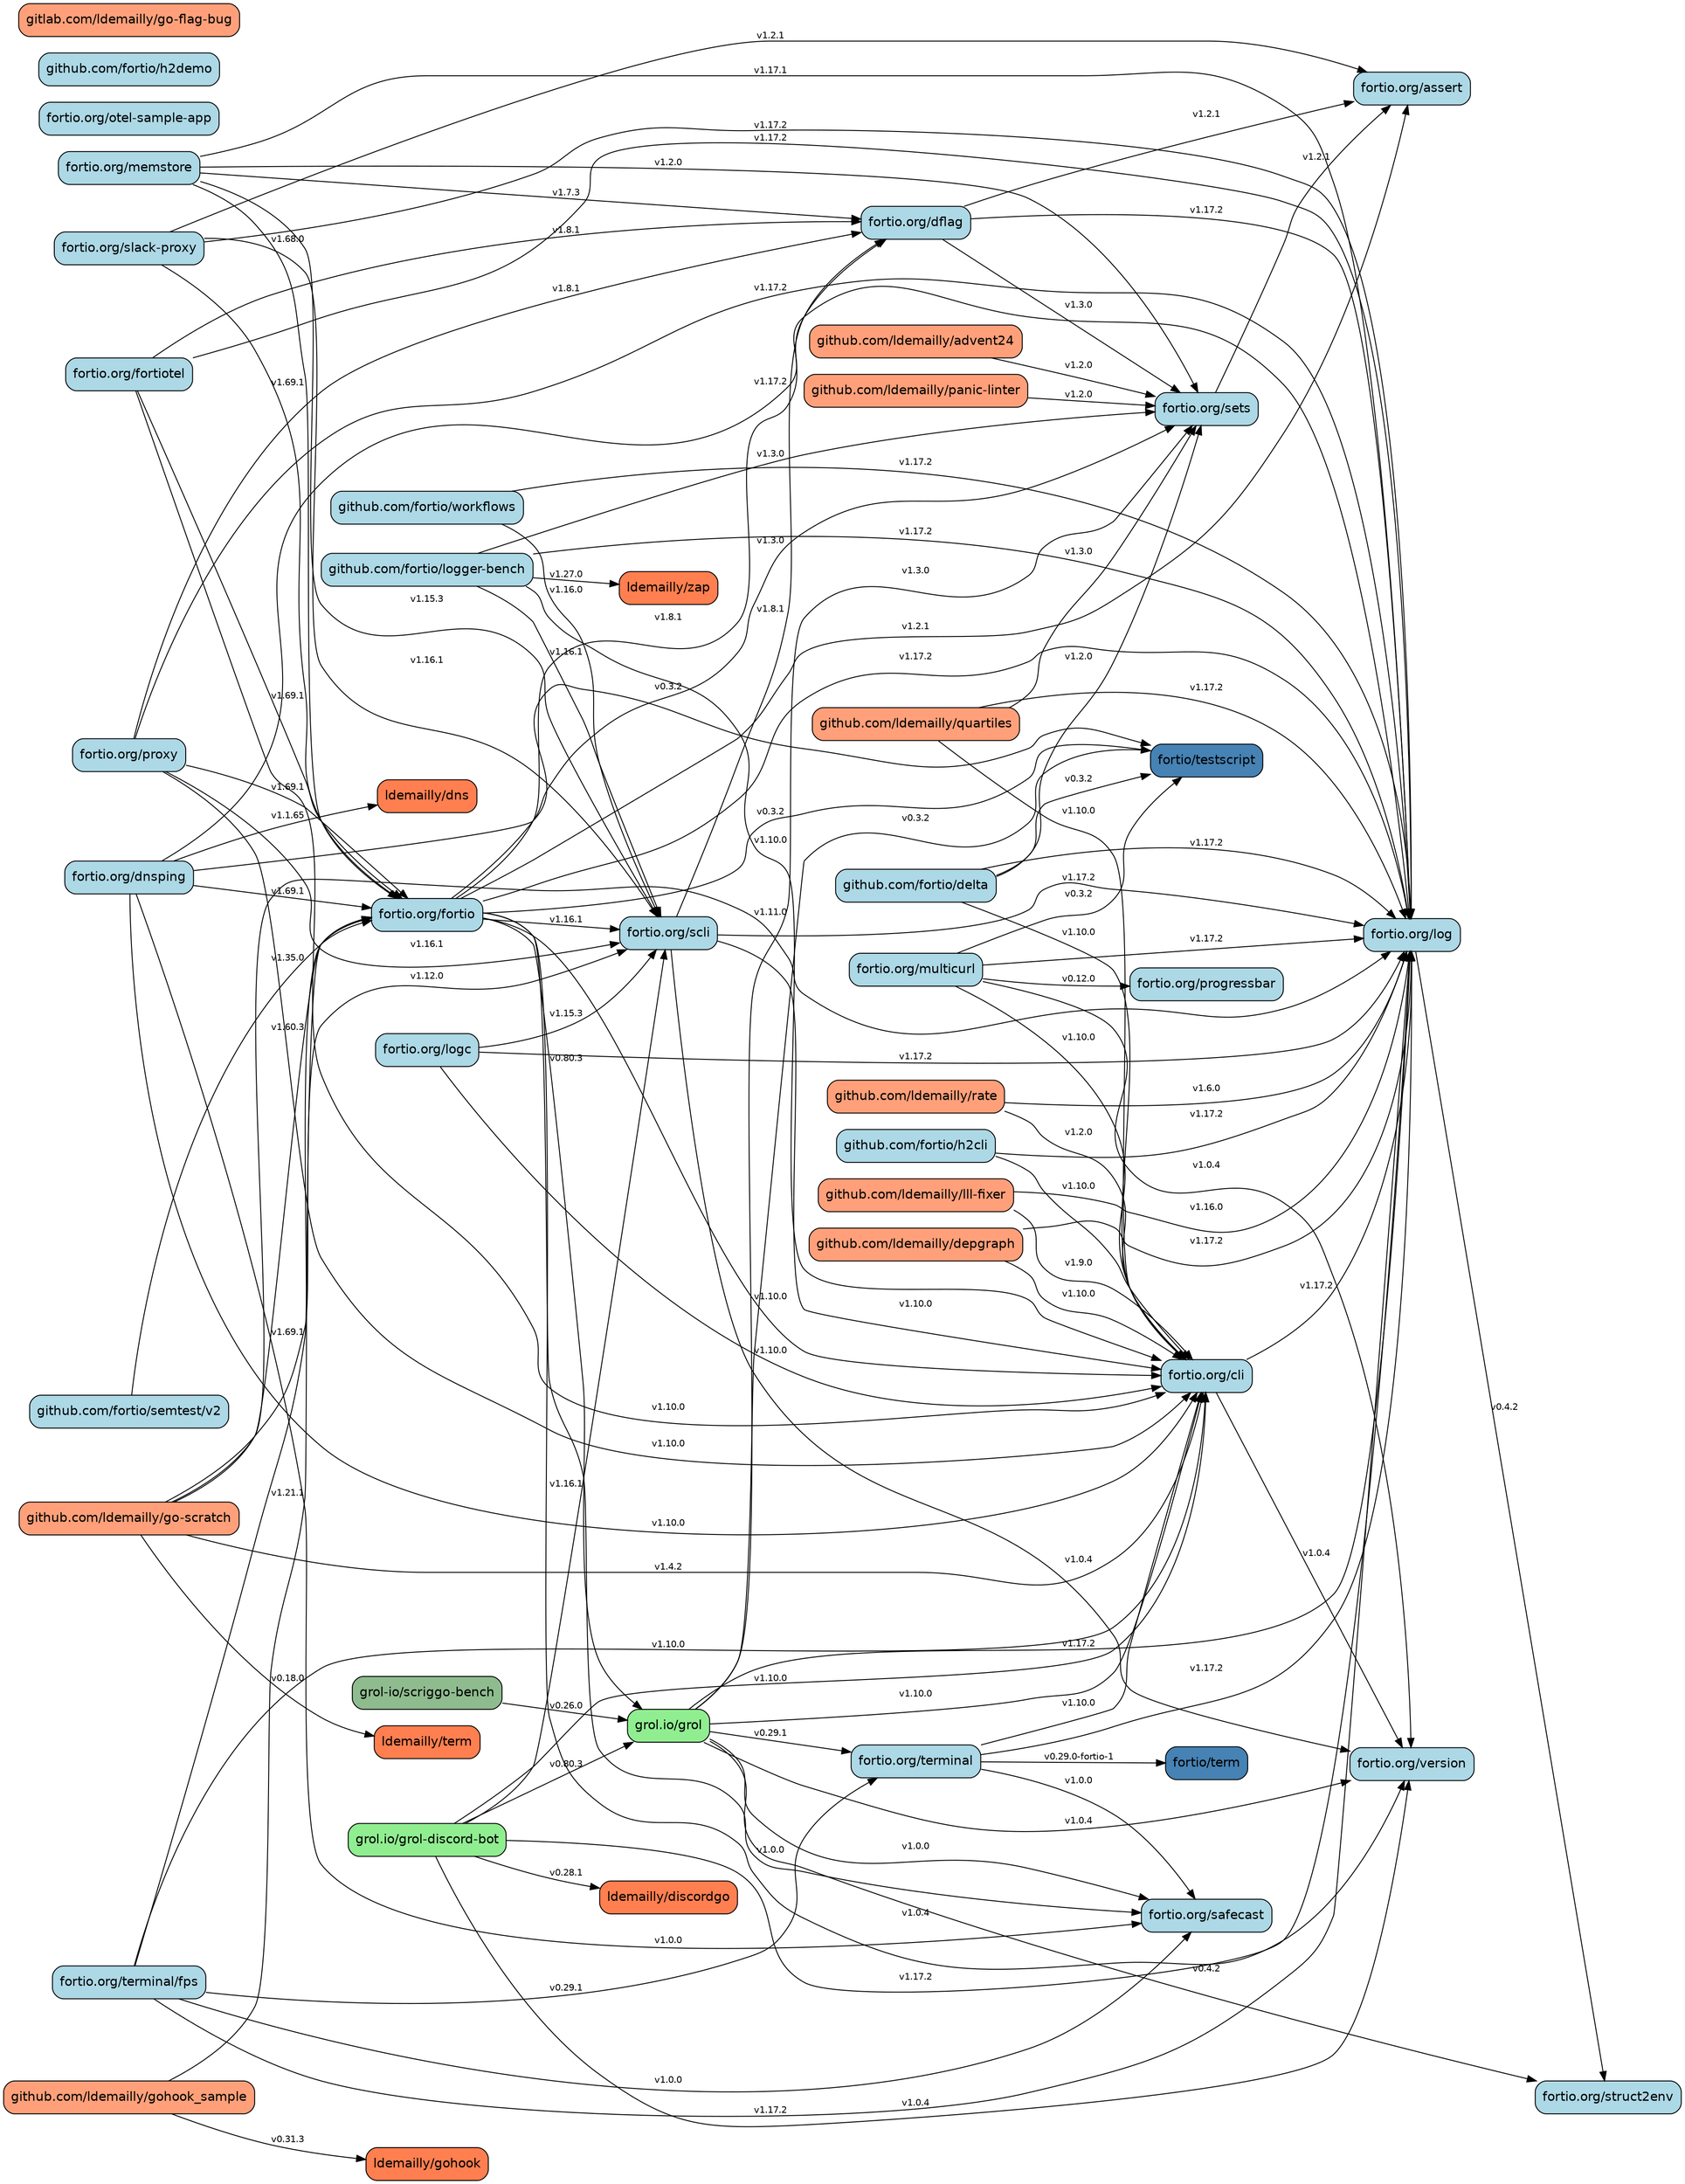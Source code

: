 digraph dependencies {
  rankdir="LR";
  node [shape=box, style="rounded,filled", fontname="Helvetica"];
  edge [fontname="Helvetica", fontsize=10];

  // Node Definitions
  "fortio.org/assert" [label="fortio.org/assert", fillcolor="lightblue"];
  "fortio.org/cli" [label="fortio.org/cli", fillcolor="lightblue"];
  "fortio.org/dflag" [label="fortio.org/dflag", fillcolor="lightblue"];
  "fortio.org/dnsping" [label="fortio.org/dnsping", fillcolor="lightblue"];
  "fortio.org/fortio" [label="fortio.org/fortio", fillcolor="lightblue"];
  "fortio.org/fortiotel" [label="fortio.org/fortiotel", fillcolor="lightblue"];
  "fortio.org/log" [label="fortio.org/log", fillcolor="lightblue"];
  "fortio.org/logc" [label="fortio.org/logc", fillcolor="lightblue"];
  "fortio.org/memstore" [label="fortio.org/memstore", fillcolor="lightblue"];
  "fortio.org/multicurl" [label="fortio.org/multicurl", fillcolor="lightblue"];
  "fortio.org/otel-sample-app" [label="fortio.org/otel-sample-app", fillcolor="lightblue"];
  "fortio.org/progressbar" [label="fortio.org/progressbar", fillcolor="lightblue"];
  "fortio.org/proxy" [label="fortio.org/proxy", fillcolor="lightblue"];
  "fortio.org/safecast" [label="fortio.org/safecast", fillcolor="lightblue"];
  "fortio.org/scli" [label="fortio.org/scli", fillcolor="lightblue"];
  "fortio.org/sets" [label="fortio.org/sets", fillcolor="lightblue"];
  "fortio.org/slack-proxy" [label="fortio.org/slack-proxy", fillcolor="lightblue"];
  "fortio.org/struct2env" [label="fortio.org/struct2env", fillcolor="lightblue"];
  "fortio.org/term" [label="fortio/term", fillcolor="steelblue"];
  "fortio.org/terminal" [label="fortio.org/terminal", fillcolor="lightblue"];
  "fortio.org/terminal/fps" [label="fortio.org/terminal/fps", fillcolor="lightblue"];
  "fortio.org/testscript" [label="fortio/testscript", fillcolor="steelblue"];
  "fortio.org/version" [label="fortio.org/version", fillcolor="lightblue"];
  "github.com/bwmarrin/discordgo" [label="ldemailly/discordgo", fillcolor="coral"];
  "github.com/fortio/delta" [label="github.com/fortio/delta", fillcolor="lightblue"];
  "github.com/fortio/h2cli" [label="github.com/fortio/h2cli", fillcolor="lightblue"];
  "github.com/fortio/h2demo" [label="github.com/fortio/h2demo", fillcolor="lightblue"];
  "github.com/fortio/logger-bench" [label="github.com/fortio/logger-bench", fillcolor="lightblue"];
  "github.com/fortio/semtest/v2" [label="github.com/fortio/semtest/v2", fillcolor="lightblue"];
  "github.com/fortio/workflows" [label="github.com/fortio/workflows", fillcolor="lightblue"];
  "github.com/ldemailly/advent24" [label="github.com/ldemailly/advent24", fillcolor="lightsalmon"];
  "github.com/ldemailly/depgraph" [label="github.com/ldemailly/depgraph", fillcolor="lightsalmon"];
  "github.com/ldemailly/go-scratch" [label="github.com/ldemailly/go-scratch", fillcolor="lightsalmon"];
  "github.com/ldemailly/gohook_sample" [label="github.com/ldemailly/gohook_sample", fillcolor="lightsalmon"];
  "github.com/ldemailly/lll-fixer" [label="github.com/ldemailly/lll-fixer", fillcolor="lightsalmon"];
  "github.com/ldemailly/panic-linter" [label="github.com/ldemailly/panic-linter", fillcolor="lightsalmon"];
  "github.com/ldemailly/quartiles" [label="github.com/ldemailly/quartiles", fillcolor="lightsalmon"];
  "github.com/ldemailly/rate" [label="github.com/ldemailly/rate", fillcolor="lightsalmon"];
  "github.com/miekg/dns" [label="ldemailly/dns", fillcolor="coral"];
  "github.com/robotn/gohook" [label="ldemailly/gohook", fillcolor="coral"];
  "gitlab.com/ldemailly/go-flag-bug" [label="gitlab.com/ldemailly/go-flag-bug", fillcolor="lightsalmon"];
  "go.uber.org/zap" [label="ldemailly/zap", fillcolor="coral"];
  "golang.org/x/term" [label="ldemailly/term", fillcolor="coral"];
  "grol.io/grol" [label="grol.io/grol", fillcolor="lightgreen"];
  "grol.io/grol-discord-bot" [label="grol.io/grol-discord-bot", fillcolor="lightgreen"];
  "scriggo-bench" [label="grol-io/scriggo-bench", fillcolor="darkseagreen"];

  // Edges (Dependencies)
  "fortio.org/cli" -> "fortio.org/log" [label="v1.17.2"];
  "fortio.org/cli" -> "fortio.org/version" [label="v1.0.4"];
  "fortio.org/dflag" -> "fortio.org/assert" [label="v1.2.1"];
  "fortio.org/dflag" -> "fortio.org/log" [label="v1.17.2"];
  "fortio.org/dflag" -> "fortio.org/sets" [label="v1.3.0"];
  "fortio.org/dnsping" -> "fortio.org/cli" [label="v1.10.0"];
  "fortio.org/dnsping" -> "fortio.org/fortio" [label="v1.69.1"];
  "fortio.org/dnsping" -> "fortio.org/log" [label="v1.17.2"];
  "fortio.org/dnsping" -> "fortio.org/safecast" [label="v1.0.0"];
  "fortio.org/dnsping" -> "fortio.org/testscript" [label="v0.3.2"];
  "fortio.org/dnsping" -> "github.com/miekg/dns" [label="v1.1.65"];
  "fortio.org/fortio" -> "fortio.org/assert" [label="v1.2.1"];
  "fortio.org/fortio" -> "fortio.org/cli" [label="v1.10.0"];
  "fortio.org/fortio" -> "fortio.org/dflag" [label="v1.8.1"];
  "fortio.org/fortio" -> "fortio.org/log" [label="v1.17.2"];
  "fortio.org/fortio" -> "fortio.org/safecast" [label="v1.0.0"];
  "fortio.org/fortio" -> "fortio.org/scli" [label="v1.16.1"];
  "fortio.org/fortio" -> "fortio.org/sets" [label="v1.3.0"];
  "fortio.org/fortio" -> "fortio.org/testscript" [label="v0.3.2"];
  "fortio.org/fortio" -> "fortio.org/version" [label="v1.0.4"];
  "fortio.org/fortio" -> "grol.io/grol" [label="v0.80.3"];
  "fortio.org/fortiotel" -> "fortio.org/cli" [label="v1.10.0"];
  "fortio.org/fortiotel" -> "fortio.org/dflag" [label="v1.8.1"];
  "fortio.org/fortiotel" -> "fortio.org/fortio" [label="v1.69.1"];
  "fortio.org/fortiotel" -> "fortio.org/log" [label="v1.17.2"];
  "fortio.org/log" -> "fortio.org/struct2env" [label="v0.4.2"];
  "fortio.org/logc" -> "fortio.org/cli" [label="v1.10.0"];
  "fortio.org/logc" -> "fortio.org/log" [label="v1.17.2"];
  "fortio.org/logc" -> "fortio.org/scli" [label="v1.15.3"];
  "fortio.org/memstore" -> "fortio.org/dflag" [label="v1.7.3"];
  "fortio.org/memstore" -> "fortio.org/fortio" [label="v1.68.0"];
  "fortio.org/memstore" -> "fortio.org/log" [label="v1.17.1"];
  "fortio.org/memstore" -> "fortio.org/scli" [label="v1.15.3"];
  "fortio.org/memstore" -> "fortio.org/sets" [label="v1.2.0"];
  "fortio.org/multicurl" -> "fortio.org/cli" [label="v1.10.0"];
  "fortio.org/multicurl" -> "fortio.org/log" [label="v1.17.2"];
  "fortio.org/multicurl" -> "fortio.org/progressbar" [label="v0.12.0"];
  "fortio.org/multicurl" -> "fortio.org/testscript" [label="v0.3.2"];
  "fortio.org/multicurl" -> "fortio.org/version" [label="v1.0.4"];
  "fortio.org/proxy" -> "fortio.org/cli" [label="v1.10.0"];
  "fortio.org/proxy" -> "fortio.org/dflag" [label="v1.8.1"];
  "fortio.org/proxy" -> "fortio.org/fortio" [label="v1.69.1"];
  "fortio.org/proxy" -> "fortio.org/log" [label="v1.17.2"];
  "fortio.org/proxy" -> "fortio.org/scli" [label="v1.16.1"];
  "fortio.org/scli" -> "fortio.org/cli" [label="v1.10.0"];
  "fortio.org/scli" -> "fortio.org/dflag" [label="v1.8.1"];
  "fortio.org/scli" -> "fortio.org/log" [label="v1.17.2"];
  "fortio.org/scli" -> "fortio.org/version" [label="v1.0.4"];
  "fortio.org/sets" -> "fortio.org/assert" [label="v1.2.1"];
  "fortio.org/slack-proxy" -> "fortio.org/assert" [label="v1.2.1"];
  "fortio.org/slack-proxy" -> "fortio.org/fortio" [label="v1.69.1"];
  "fortio.org/slack-proxy" -> "fortio.org/log" [label="v1.17.2"];
  "fortio.org/slack-proxy" -> "fortio.org/scli" [label="v1.16.1"];
  "fortio.org/terminal" -> "fortio.org/cli" [label="v1.10.0"];
  "fortio.org/terminal" -> "fortio.org/log" [label="v1.17.2"];
  "fortio.org/terminal" -> "fortio.org/safecast" [label="v1.0.0"];
  "fortio.org/terminal" -> "fortio.org/term" [label="v0.29.0-fortio-1"];
  "fortio.org/terminal/fps" -> "fortio.org/cli" [label="v1.10.0"];
  "fortio.org/terminal/fps" -> "fortio.org/fortio" [label="v1.69.1"];
  "fortio.org/terminal/fps" -> "fortio.org/log" [label="v1.17.2"];
  "fortio.org/terminal/fps" -> "fortio.org/safecast" [label="v1.0.0"];
  "fortio.org/terminal/fps" -> "fortio.org/terminal" [label="v0.29.1"];
  "github.com/fortio/delta" -> "fortio.org/cli" [label="v1.10.0"];
  "github.com/fortio/delta" -> "fortio.org/log" [label="v1.17.2"];
  "github.com/fortio/delta" -> "fortio.org/sets" [label="v1.2.0"];
  "github.com/fortio/delta" -> "fortio.org/testscript" [label="v0.3.2"];
  "github.com/fortio/h2cli" -> "fortio.org/cli" [label="v1.10.0"];
  "github.com/fortio/h2cli" -> "fortio.org/log" [label="v1.17.2"];
  "github.com/fortio/logger-bench" -> "fortio.org/cli" [label="v1.10.0"];
  "github.com/fortio/logger-bench" -> "fortio.org/log" [label="v1.17.2"];
  "github.com/fortio/logger-bench" -> "fortio.org/scli" [label="v1.16.1"];
  "github.com/fortio/logger-bench" -> "fortio.org/sets" [label="v1.3.0"];
  "github.com/fortio/logger-bench" -> "go.uber.org/zap" [label="v1.27.0"];
  "github.com/fortio/semtest/v2" -> "fortio.org/fortio" [label="v1.35.0"];
  "github.com/fortio/workflows" -> "fortio.org/log" [label="v1.17.2"];
  "github.com/fortio/workflows" -> "fortio.org/scli" [label="v1.16.0"];
  "github.com/ldemailly/advent24" -> "fortio.org/sets" [label="v1.2.0"];
  "github.com/ldemailly/depgraph" -> "fortio.org/cli" [label="v1.10.0"];
  "github.com/ldemailly/depgraph" -> "fortio.org/log" [label="v1.17.2"];
  "github.com/ldemailly/go-scratch" -> "fortio.org/cli" [label="v1.4.2"];
  "github.com/ldemailly/go-scratch" -> "fortio.org/fortio" [label="v1.60.3"];
  "github.com/ldemailly/go-scratch" -> "fortio.org/log" [label="v1.11.0"];
  "github.com/ldemailly/go-scratch" -> "fortio.org/scli" [label="v1.12.0"];
  "github.com/ldemailly/go-scratch" -> "golang.org/x/term" [label="v0.18.0"];
  "github.com/ldemailly/gohook_sample" -> "fortio.org/fortio" [label="v1.21.1"];
  "github.com/ldemailly/gohook_sample" -> "github.com/robotn/gohook" [label="v0.31.3"];
  "github.com/ldemailly/lll-fixer" -> "fortio.org/cli" [label="v1.9.0"];
  "github.com/ldemailly/lll-fixer" -> "fortio.org/log" [label="v1.16.0"];
  "github.com/ldemailly/panic-linter" -> "fortio.org/sets" [label="v1.2.0"];
  "github.com/ldemailly/quartiles" -> "fortio.org/cli" [label="v1.10.0"];
  "github.com/ldemailly/quartiles" -> "fortio.org/log" [label="v1.17.2"];
  "github.com/ldemailly/quartiles" -> "fortio.org/sets" [label="v1.3.0"];
  "github.com/ldemailly/rate" -> "fortio.org/cli" [label="v1.2.0"];
  "github.com/ldemailly/rate" -> "fortio.org/log" [label="v1.6.0"];
  "grol.io/grol" -> "fortio.org/cli" [label="v1.10.0"];
  "grol.io/grol" -> "fortio.org/log" [label="v1.17.2"];
  "grol.io/grol" -> "fortio.org/safecast" [label="v1.0.0"];
  "grol.io/grol" -> "fortio.org/sets" [label="v1.3.0"];
  "grol.io/grol" -> "fortio.org/struct2env" [label="v0.4.2"];
  "grol.io/grol" -> "fortio.org/terminal" [label="v0.29.1"];
  "grol.io/grol" -> "fortio.org/testscript" [label="v0.3.2"];
  "grol.io/grol" -> "fortio.org/version" [label="v1.0.4"];
  "grol.io/grol-discord-bot" -> "fortio.org/cli" [label="v1.10.0"];
  "grol.io/grol-discord-bot" -> "fortio.org/log" [label="v1.17.2"];
  "grol.io/grol-discord-bot" -> "fortio.org/scli" [label="v1.16.1"];
  "grol.io/grol-discord-bot" -> "fortio.org/version" [label="v1.0.4"];
  "grol.io/grol-discord-bot" -> "github.com/bwmarrin/discordgo" [label="v0.28.1"];
  "grol.io/grol-discord-bot" -> "grol.io/grol" [label="v0.80.3"];
  "scriggo-bench" -> "grol.io/grol" [label="v0.26.0"];
}
